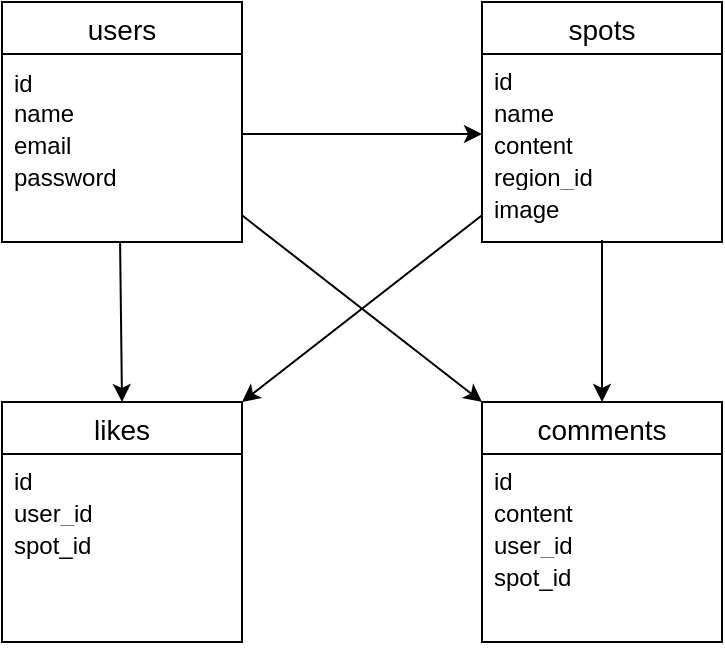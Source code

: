 <mxfile>
    <diagram id="J3OEnPVuN5ZnYfFSHfTA" name="ページ1">
        <mxGraphModel dx="648" dy="372" grid="1" gridSize="10" guides="1" tooltips="1" connect="1" arrows="1" fold="0" page="1" pageScale="1" pageWidth="827" pageHeight="1169" math="0" shadow="0">
            <root>
                <mxCell id="0"/>
                <mxCell id="1" parent="0"/>
                <mxCell id="2" value="users" style="swimlane;fontStyle=0;childLayout=stackLayout;horizontal=1;startSize=26;horizontalStack=0;resizeParent=1;resizeParentMax=0;resizeLast=0;collapsible=1;marginBottom=0;align=center;fontSize=14;" vertex="1" parent="1">
                    <mxGeometry x="80" y="80" width="120" height="120" as="geometry"/>
                </mxCell>
                <mxCell id="3" value="id" style="text;strokeColor=none;fillColor=none;spacingLeft=4;spacingRight=4;overflow=hidden;rotatable=0;points=[[0,0.5],[1,0.5]];portConstraint=eastwest;fontSize=12;spacing=2;spacingTop=1;" vertex="1" parent="2">
                    <mxGeometry y="26" width="120" height="16" as="geometry"/>
                </mxCell>
                <mxCell id="4" value="name" style="text;strokeColor=none;fillColor=none;spacingLeft=4;spacingRight=4;overflow=hidden;rotatable=0;points=[[0,0.5],[1,0.5]];portConstraint=eastwest;fontSize=12;" vertex="1" parent="2">
                    <mxGeometry y="42" width="120" height="16" as="geometry"/>
                </mxCell>
                <mxCell id="GBeNroxBfNQnwdh9Q1Hv-5" value="email" style="text;strokeColor=none;fillColor=none;spacingLeft=4;spacingRight=4;overflow=hidden;rotatable=0;points=[[0,0.5],[1,0.5]];portConstraint=eastwest;fontSize=12;" vertex="1" parent="2">
                    <mxGeometry y="58" width="120" height="16" as="geometry"/>
                </mxCell>
                <mxCell id="5" value="password" style="text;strokeColor=none;fillColor=none;spacingLeft=4;spacingRight=4;overflow=hidden;rotatable=0;points=[[0,0.5],[1,0.5]];portConstraint=eastwest;fontSize=12;" vertex="1" parent="2">
                    <mxGeometry y="74" width="120" height="46" as="geometry"/>
                </mxCell>
                <mxCell id="GBeNroxBfNQnwdh9Q1Hv-10" value="spots" style="swimlane;fontStyle=0;childLayout=stackLayout;horizontal=1;startSize=26;horizontalStack=0;resizeParent=1;resizeParentMax=0;resizeLast=0;collapsible=1;marginBottom=0;align=center;fontSize=14;" vertex="1" parent="1">
                    <mxGeometry x="320" y="80" width="120" height="120" as="geometry">
                        <mxRectangle x="320" y="80" width="70" height="30" as="alternateBounds"/>
                    </mxGeometry>
                </mxCell>
                <mxCell id="GBeNroxBfNQnwdh9Q1Hv-11" value="id" style="text;strokeColor=none;fillColor=none;spacingLeft=4;spacingRight=4;overflow=hidden;rotatable=0;points=[[0,0.5],[1,0.5]];portConstraint=eastwest;fontSize=12;" vertex="1" parent="GBeNroxBfNQnwdh9Q1Hv-10">
                    <mxGeometry y="26" width="120" height="16" as="geometry"/>
                </mxCell>
                <mxCell id="GBeNroxBfNQnwdh9Q1Hv-12" value="name" style="text;strokeColor=none;fillColor=none;spacingLeft=4;spacingRight=4;overflow=hidden;rotatable=0;points=[[0,0.5],[1,0.5]];portConstraint=eastwest;fontSize=12;" vertex="1" parent="GBeNroxBfNQnwdh9Q1Hv-10">
                    <mxGeometry y="42" width="120" height="16" as="geometry"/>
                </mxCell>
                <mxCell id="GBeNroxBfNQnwdh9Q1Hv-13" value="content" style="text;strokeColor=none;fillColor=none;spacingLeft=4;spacingRight=4;overflow=hidden;rotatable=0;points=[[0,0.5],[1,0.5]];portConstraint=eastwest;fontSize=12;" vertex="1" parent="GBeNroxBfNQnwdh9Q1Hv-10">
                    <mxGeometry y="58" width="120" height="16" as="geometry"/>
                </mxCell>
                <mxCell id="GBeNroxBfNQnwdh9Q1Hv-16" value="region_id" style="text;strokeColor=none;fillColor=none;spacingLeft=4;spacingRight=4;overflow=hidden;rotatable=0;points=[[0,0.5],[1,0.5]];portConstraint=eastwest;fontSize=12;" vertex="1" parent="GBeNroxBfNQnwdh9Q1Hv-10">
                    <mxGeometry y="74" width="120" height="16" as="geometry"/>
                </mxCell>
                <mxCell id="GBeNroxBfNQnwdh9Q1Hv-17" value="image" style="text;strokeColor=none;fillColor=none;spacingLeft=4;spacingRight=4;overflow=hidden;rotatable=0;points=[[0,0.5],[1,0.5]];portConstraint=eastwest;fontSize=12;spacingBottom=-2;" vertex="1" parent="GBeNroxBfNQnwdh9Q1Hv-10">
                    <mxGeometry y="90" width="120" height="30" as="geometry"/>
                </mxCell>
                <mxCell id="GBeNroxBfNQnwdh9Q1Hv-18" value="likes" style="swimlane;fontStyle=0;childLayout=stackLayout;horizontal=1;startSize=26;horizontalStack=0;resizeParent=1;resizeParentMax=0;resizeLast=0;collapsible=1;marginBottom=0;align=center;fontSize=14;" vertex="1" parent="1">
                    <mxGeometry x="80" y="280" width="120" height="120" as="geometry"/>
                </mxCell>
                <mxCell id="GBeNroxBfNQnwdh9Q1Hv-19" value="id" style="text;strokeColor=none;fillColor=none;spacingLeft=4;spacingRight=4;overflow=hidden;rotatable=0;points=[[0,0.5],[1,0.5]];portConstraint=eastwest;fontSize=12;" vertex="1" parent="GBeNroxBfNQnwdh9Q1Hv-18">
                    <mxGeometry y="26" width="120" height="16" as="geometry"/>
                </mxCell>
                <mxCell id="GBeNroxBfNQnwdh9Q1Hv-20" value="user_id" style="text;strokeColor=none;fillColor=none;spacingLeft=4;spacingRight=4;overflow=hidden;rotatable=0;points=[[0,0.5],[1,0.5]];portConstraint=eastwest;fontSize=12;" vertex="1" parent="GBeNroxBfNQnwdh9Q1Hv-18">
                    <mxGeometry y="42" width="120" height="16" as="geometry"/>
                </mxCell>
                <mxCell id="GBeNroxBfNQnwdh9Q1Hv-21" value="spot_id" style="text;strokeColor=none;fillColor=none;spacingLeft=4;spacingRight=4;overflow=hidden;rotatable=0;points=[[0,0.5],[1,0.5]];portConstraint=eastwest;fontSize=12;" vertex="1" parent="GBeNroxBfNQnwdh9Q1Hv-18">
                    <mxGeometry y="58" width="120" height="62" as="geometry"/>
                </mxCell>
                <mxCell id="GBeNroxBfNQnwdh9Q1Hv-22" value="comments" style="swimlane;fontStyle=0;childLayout=stackLayout;horizontal=1;startSize=26;horizontalStack=0;resizeParent=1;resizeParentMax=0;resizeLast=0;collapsible=1;marginBottom=0;align=center;fontSize=14;" vertex="1" parent="1">
                    <mxGeometry x="320" y="280" width="120" height="120" as="geometry"/>
                </mxCell>
                <mxCell id="GBeNroxBfNQnwdh9Q1Hv-23" value="id" style="text;strokeColor=none;fillColor=none;spacingLeft=4;spacingRight=4;overflow=hidden;rotatable=0;points=[[0,0.5],[1,0.5]];portConstraint=eastwest;fontSize=12;" vertex="1" parent="GBeNroxBfNQnwdh9Q1Hv-22">
                    <mxGeometry y="26" width="120" height="16" as="geometry"/>
                </mxCell>
                <mxCell id="GBeNroxBfNQnwdh9Q1Hv-24" value="content" style="text;strokeColor=none;fillColor=none;spacingLeft=4;spacingRight=4;overflow=hidden;rotatable=0;points=[[0,0.5],[1,0.5]];portConstraint=eastwest;fontSize=12;" vertex="1" parent="GBeNroxBfNQnwdh9Q1Hv-22">
                    <mxGeometry y="42" width="120" height="16" as="geometry"/>
                </mxCell>
                <mxCell id="GBeNroxBfNQnwdh9Q1Hv-25" value="user_id" style="text;strokeColor=none;fillColor=none;spacingLeft=4;spacingRight=4;overflow=hidden;rotatable=0;points=[[0,0.5],[1,0.5]];portConstraint=eastwest;fontSize=12;" vertex="1" parent="GBeNroxBfNQnwdh9Q1Hv-22">
                    <mxGeometry y="58" width="120" height="16" as="geometry"/>
                </mxCell>
                <mxCell id="GBeNroxBfNQnwdh9Q1Hv-26" value="spot_id" style="text;strokeColor=none;fillColor=none;spacingLeft=4;spacingRight=4;overflow=hidden;rotatable=0;points=[[0,0.5],[1,0.5]];portConstraint=eastwest;fontSize=12;" vertex="1" parent="GBeNroxBfNQnwdh9Q1Hv-22">
                    <mxGeometry y="74" width="120" height="46" as="geometry"/>
                </mxCell>
                <mxCell id="GBeNroxBfNQnwdh9Q1Hv-34" style="edgeStyle=none;html=1;exitX=1;exitY=0.5;exitDx=0;exitDy=0;fontSize=12;" edge="1" parent="1" source="GBeNroxBfNQnwdh9Q1Hv-5" target="GBeNroxBfNQnwdh9Q1Hv-13">
                    <mxGeometry relative="1" as="geometry"/>
                </mxCell>
                <mxCell id="GBeNroxBfNQnwdh9Q1Hv-35" value="" style="endArrow=classic;html=1;fontSize=12;" edge="1" parent="1" source="2">
                    <mxGeometry width="50" height="50" relative="1" as="geometry">
                        <mxPoint x="300" y="250" as="sourcePoint"/>
                        <mxPoint x="320" y="280" as="targetPoint"/>
                    </mxGeometry>
                </mxCell>
                <mxCell id="GBeNroxBfNQnwdh9Q1Hv-36" value="" style="endArrow=classic;html=1;fontSize=12;exitX=0.492;exitY=1;exitDx=0;exitDy=0;exitPerimeter=0;entryX=0.5;entryY=0;entryDx=0;entryDy=0;" edge="1" parent="1" source="5" target="GBeNroxBfNQnwdh9Q1Hv-18">
                    <mxGeometry width="50" height="50" relative="1" as="geometry">
                        <mxPoint x="300" y="250" as="sourcePoint"/>
                        <mxPoint x="350" y="200" as="targetPoint"/>
                    </mxGeometry>
                </mxCell>
                <mxCell id="GBeNroxBfNQnwdh9Q1Hv-41" value="" style="endArrow=classic;html=1;fontSize=12;exitX=0.5;exitY=0.967;exitDx=0;exitDy=0;exitPerimeter=0;" edge="1" parent="1" source="GBeNroxBfNQnwdh9Q1Hv-17" target="GBeNroxBfNQnwdh9Q1Hv-22">
                    <mxGeometry width="50" height="50" relative="1" as="geometry">
                        <mxPoint x="300" y="250" as="sourcePoint"/>
                        <mxPoint x="350" y="200" as="targetPoint"/>
                    </mxGeometry>
                </mxCell>
                <mxCell id="GBeNroxBfNQnwdh9Q1Hv-44" value="" style="endArrow=classic;html=1;fontSize=12;entryX=1;entryY=0;entryDx=0;entryDy=0;" edge="1" parent="1" source="GBeNroxBfNQnwdh9Q1Hv-10" target="GBeNroxBfNQnwdh9Q1Hv-18">
                    <mxGeometry width="50" height="50" relative="1" as="geometry">
                        <mxPoint x="300" y="250" as="sourcePoint"/>
                        <mxPoint x="350" y="200" as="targetPoint"/>
                    </mxGeometry>
                </mxCell>
            </root>
        </mxGraphModel>
    </diagram>
</mxfile>